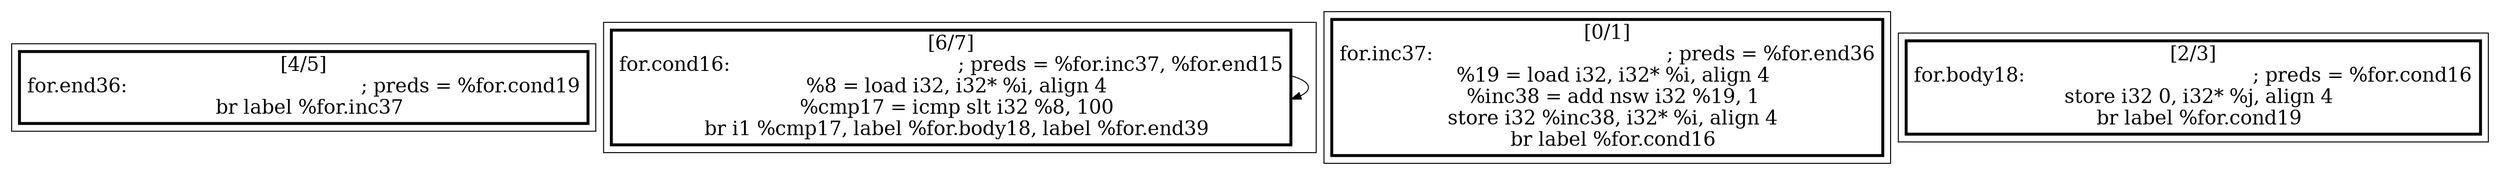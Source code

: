 
digraph G {





subgraph cluster3 {


node215 [penwidth=3.0,fontsize=20,shape=rectangle,label="[4/5]
for.end36:                                        ; preds = %for.cond19
  br label %for.inc37
" ]



}

subgraph cluster2 {


node214 [penwidth=3.0,fontsize=20,shape=rectangle,label="[6/7]
for.cond16:                                       ; preds = %for.inc37, %for.end15
  %8 = load i32, i32* %i, align 4
  %cmp17 = icmp slt i32 %8, 100
  br i1 %cmp17, label %for.body18, label %for.end39
" ]

node214->node214 [ ]


}

subgraph cluster0 {


node212 [penwidth=3.0,fontsize=20,shape=rectangle,label="[0/1]
for.inc37:                                        ; preds = %for.end36
  %19 = load i32, i32* %i, align 4
  %inc38 = add nsw i32 %19, 1
  store i32 %inc38, i32* %i, align 4
  br label %for.cond16
" ]



}

subgraph cluster1 {


node213 [penwidth=3.0,fontsize=20,shape=rectangle,label="[2/3]
for.body18:                                       ; preds = %for.cond16
  store i32 0, i32* %j, align 4
  br label %for.cond19
" ]



}

}
